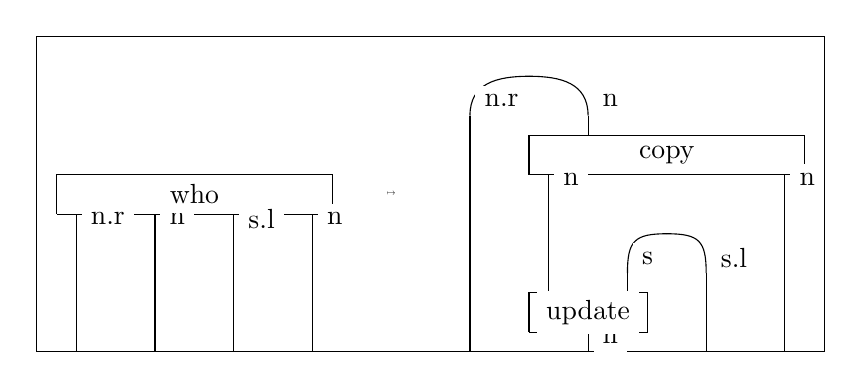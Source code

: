 \begin{tikzpicture}[baseline=(0.base)]
\begin{pgfonlayer}{nodelayer}
\node (0) at (0, 2.0) {};
\node [] (1) at (0, 0) {};
\node [] (2) at (10.0, 0) {};
\node [] (3) at (10.0, 4) {};
\node [] (4) at (0, 4) {};
\node [style=none, fill=white, right] (5) at (0.562, 1.688) {n.r};
\node [] (6) at (0.5, 1.75) {};
\node [] (7) at (0.5, 0) {};
\node [style=none, fill=white, right] (8) at (1.562, 1.688) {n};
\node [] (9) at (1.5, 1.75) {};
\node [] (10) at (1.5, 0) {};
\node [style=none, fill=white, right] (11) at (2.562, 1.688) {s.l};
\node [] (12) at (2.5, 1.75) {};
\node [] (13) at (2.5, 0) {};
\node [style=none, fill=white, right] (14) at (3.562, 1.688) {n};
\node [] (15) at (3.5, 1.75) {};
\node [] (16) at (3.5, 0) {};
\node [] (17) at (6.25, 3.5) {};
\node [] (18) at (5.5, 3) {};
\node [] (19) at (7.0, 3) {};
\node [style=none, fill=white, right] (20) at (5.562, 3.188) {n.r};
\node [] (21) at (5.5, 0) {};
\node [style=none, fill=white, right] (22) at (7.062, 3.188) {n};
\node [] (23) at (7.0, 2.75) {};
\node [style=none, fill=white, right] (24) at (6.562, 2.188) {n};
\node [] (25) at (6.5, 2.25) {};
\node [] (26) at (6.5, 0.75) {};
\node [style=none, fill=white, right] (27) at (9.562, 2.188) {n};
\node [] (28) at (9.5, 2.25) {};
\node [] (29) at (9.5, 0) {};
\node [] (30) at (8.0, 1.5) {};
\node [] (31) at (7.5, 1) {};
\node [] (32) at (8.5, 1) {};
\node [style=none, fill=white, right] (33) at (7.562, 1.188) {s};
\node [] (34) at (7.5, 0.75) {};
\node [style=none, fill=white, right] (35) at (8.562, 1.188) {s.l};
\node [] (36) at (8.5, 0) {};
\node [style=none, fill=white, right] (37) at (7.062, 0.188) {n};
\node [] (38) at (7.0, 0.25) {};
\node [] (39) at (7.0, 0) {};
\node [] (40) at (0.25, 1.75) {};
\node [] (41) at (0.25, 2.25) {};
\node [] (42) at (3.75, 2.25) {};
\node [] (43) at (3.75, 1.75) {};
\node [style=none, fill=white] (44) at (2.0, 2.0) {who};
\node [] (45) at (6.25, 2.25) {};
\node [] (46) at (6.25, 2.75) {};
\node [] (47) at (9.75, 2.75) {};
\node [] (48) at (9.75, 2.25) {};
\node [style=none, fill=white] (49) at (8.0, 2.5) {copy};
\node [] (50) at (6.25, 0.25) {};
\node [] (51) at (6.25, 0.75) {};
\node [] (52) at (7.75, 0.75) {};
\node [] (53) at (7.75, 0.25) {};
\node [style=none, fill=white] (54) at (7.0, 0.5) {update};
\node [circle, fill=white, scale=0.316] (55) at (4.5, 2.0) {$\mapsto$};
\end{pgfonlayer}
\begin{pgfonlayer}{edgelayer}
\draw [-, fill={white}] (1.center) to (2.center) to (3.center) to (4.center) to (1.center);
\draw [in=90, out=-90] (6.center) to (7.center);
\draw [in=90, out=-90] (9.center) to (10.center);
\draw [in=90, out=-90] (12.center) to (13.center);
\draw [in=90, out=-90] (15.center) to (16.center);
\draw [in=90, out=180, looseness=1.165] (17.center) to (18.center);
\draw [in=90, out=0, looseness=1.165] (17.center) to (19.center);
\draw [in=90, out=-90] (18.center) to (21.center);
\draw [in=90, out=-90] (19.center) to (23.center);
\draw [in=90, out=-90] (25.center) to (26.center);
\draw [in=90, out=-90] (28.center) to (29.center);
\draw [in=90, out=180, looseness=1.485] (30.center) to (31.center);
\draw [in=90, out=0, looseness=1.485] (30.center) to (32.center);
\draw [in=90, out=-90] (31.center) to (34.center);
\draw [in=90, out=-90] (32.center) to (36.center);
\draw [in=90, out=-90] (38.center) to (39.center);
\draw [-, fill={white}] (40.center) to (41.center) to (42.center) to (43.center) to (40.center);
\draw [-, fill={white}] (45.center) to (46.center) to (47.center) to (48.center) to (45.center);
\draw [-, fill={white}] (50.center) to (51.center) to (52.center) to (53.center) to (50.center);
\end{pgfonlayer}
\end{tikzpicture}

